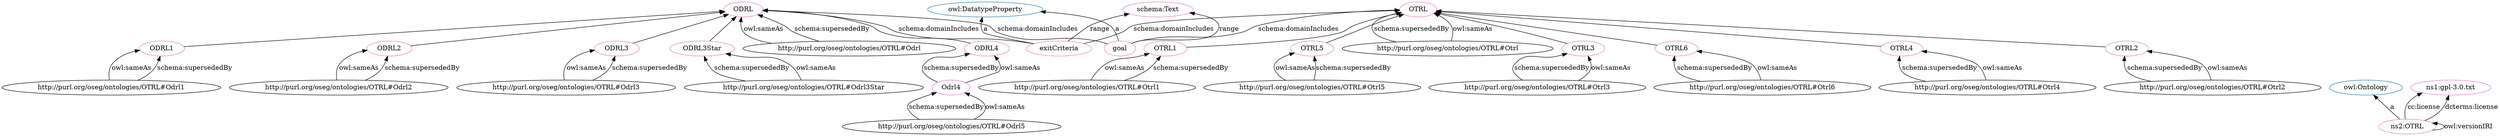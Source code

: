 digraph G {
  rankdir=BT
  node[height=.3]
"http://purl.org/oseg/ontologies/OTRL#ODRL3" [fillcolor="#1f77b4" color="#1f77b4" label="ODRL3"]
"http://purl.org/oseg/ontologies/OTRL#ODRL3Star" [fillcolor="#1f77b4" color="#1f77b4" label="ODRL3Star"]
"http://purl.org/oseg/ontologies/OTRL#ODRL4" [fillcolor="#1f77b4" color="#1f77b4" label="ODRL4"]
"http://purl.org/oseg/ontologies/OTRL#OTRL3" [fillcolor="#1f77b4" color="#1f77b4" label="OTRL3"]
"http://purl.org/oseg/ontologies/OTRL#OTRL6" [fillcolor="#1f77b4" color="#1f77b4" label="OTRL6"]
"http://purl.org/oseg/ontologies/OTRL#OTRL4" [fillcolor="#1f77b4" color="#1f77b4" label="OTRL4"]
"http://purl.org/oseg/ontologies/OTRL#ODRL1" [fillcolor="#1f77b4" color="#1f77b4" label="ODRL1"]
"http://purl.org/oseg/ontologies/OTRL#OTRL2" [fillcolor="#1f77b4" color="#1f77b4" label="OTRL2"]
"http://purl.org/oseg/ontologies/OTRL#ODRL" [fillcolor="#1f77b4" color="#1f77b4" label="ODRL"]
"http://www.w3.org/2002/07/owl#Ontology" [fillcolor="#1f77b4" color="#1f77b4" label="owl:Ontology"]
"http://purl.org/oseg/ontologies/OTRL#OTRL" [fillcolor="#1f77b4" color="#1f77b4" label="OTRL"]
"http://purl.org/oseg/ontologies/OTRL#OTRL1" [fillcolor="#1f77b4" color="#1f77b4" label="OTRL1"]
"http://purl.org/oseg/ontologies/OTRL#OTRL5" [fillcolor="#1f77b4" color="#1f77b4" label="OTRL5"]
"http://purl.org/oseg/ontologies/OTRL#ODRL2" [fillcolor="#1f77b4" color="#1f77b4" label="ODRL2"]
"http://www.w3.org/2002/07/owl#DatatypeProperty" [fillcolor="#1f77b4" color="#1f77b4" label="owl:DatatypeProperty"]
"http://purl.org/oseg/ontologies/OTRL#ODRL3Star" [fillcolor="#e377c2" color="#e377c2" label="ODRL3Star"]
"http://purl.org/oseg/ontologies/OTRL#ODRL" [fillcolor="#e377c2" color="#e377c2" label="ODRL"]
"https://www.gnu.org/licenses/gpl-3.0.txt" [fillcolor="#e377c2" color="#e377c2" label="ns1:gpl-3.0.txt"]
"http://purl.org/oseg/ontologies/OTRL#OTRL1" [fillcolor="#e377c2" color="#e377c2" label="OTRL1"]
"http://purl.org/oseg/ontologies/OTRL#OTRL" [fillcolor="#e377c2" color="#e377c2" label="OTRL"]
"http://purl.org/oseg/ontologies/OTRL#goal" [fillcolor="#e377c2" color="#e377c2" label="goal"]
"http://schema.org/Text" [fillcolor="#e377c2" color="#e377c2" label="schema:Text"]
"http://purl.org/oseg/ontologies/OTRL" [fillcolor="#e377c2" color="#e377c2" label="ns2:OTRL"]
"http://purl.org/oseg/ontologies/OTRL#OTRL5" [fillcolor="#e377c2" color="#e377c2" label="OTRL5"]
"http://purl.org/oseg/ontologies/OTRL#Odrl4" [fillcolor="#e377c2" color="#e377c2" label="Odrl4"]
"http://purl.org/oseg/ontologies/OTRL#ODRL2" [fillcolor="#e377c2" color="#e377c2" label="ODRL2"]
"http://purl.org/oseg/ontologies/OTRL#OTRL3" [fillcolor="#e377c2" color="#e377c2" label="OTRL3"]
"http://purl.org/oseg/ontologies/OTRL#ODRL4" [fillcolor="#e377c2" color="#e377c2" label="ODRL4"]
"http://purl.org/oseg/ontologies/OTRL#OTRL6" [fillcolor="#e377c2" color="#e377c2" label="OTRL6"]
"http://purl.org/oseg/ontologies/OTRL#ODRL1" [fillcolor="#e377c2" color="#e377c2" label="ODRL1"]
"http://purl.org/oseg/ontologies/OTRL#ODRL3" [fillcolor="#e377c2" color="#e377c2" label="ODRL3"]
"http://purl.org/oseg/ontologies/OTRL#OTRL4" [fillcolor="#e377c2" color="#e377c2" label="OTRL4"]
"http://purl.org/oseg/ontologies/OTRL#OTRL2" [fillcolor="#e377c2" color="#e377c2" label="OTRL2"]
"http://purl.org/oseg/ontologies/OTRL#exitCriteria" [fillcolor="#e377c2" color="#e377c2" label="exitCriteria"]
  "http://purl.org/oseg/ontologies/OTRL#Odrl3Star" -> "http://purl.org/oseg/ontologies/OTRL#ODRL3Star" [label="schema:supersededBy"]
  "http://purl.org/oseg/ontologies/OTRL#exitCriteria" -> "http://purl.org/oseg/ontologies/OTRL#ODRL" [label="schema:domainIncludes"]
  "http://purl.org/oseg/ontologies/OTRL" -> "https://www.gnu.org/licenses/gpl-3.0.txt" [label="cc:license"]
  "http://purl.org/oseg/ontologies/OTRL#Odrl3Star" -> "http://purl.org/oseg/ontologies/OTRL#ODRL3Star" [label="owl:sameAs"]
  "http://purl.org/oseg/ontologies/OTRL#Otrl1" -> "http://purl.org/oseg/ontologies/OTRL#OTRL1" [label="owl:sameAs"]
  "http://purl.org/oseg/ontologies/OTRL" -> "https://www.gnu.org/licenses/gpl-3.0.txt" [label="dcterms:license"]
  "http://purl.org/oseg/ontologies/OTRL#Otrl" -> "http://purl.org/oseg/ontologies/OTRL#OTRL" [label="owl:sameAs"]
  "http://purl.org/oseg/ontologies/OTRL#goal" -> "http://www.w3.org/2002/07/owl#DatatypeProperty" [label="a"]
  "http://purl.org/oseg/ontologies/OTRL#goal" -> "http://purl.org/oseg/ontologies/OTRL#ODRL" [label="schema:domainIncludes"]
  "http://purl.org/oseg/ontologies/OTRL#exitCriteria" -> "http://schema.org/Text" [label="range"]
  "http://purl.org/oseg/ontologies/OTRL" -> "http://www.w3.org/2002/07/owl#Ontology" [label="a"]
  "http://purl.org/oseg/ontologies/OTRL#OTRL2" -> "http://purl.org/oseg/ontologies/OTRL#OTRL" [label=""]
  "http://purl.org/oseg/ontologies/OTRL#Otrl5" -> "http://purl.org/oseg/ontologies/OTRL#OTRL5" [label="owl:sameAs"]
  "http://purl.org/oseg/ontologies/OTRL#Odrl5" -> "http://purl.org/oseg/ontologies/OTRL#Odrl4" [label="schema:supersededBy"]
  "http://purl.org/oseg/ontologies/OTRL#ODRL4" -> "http://purl.org/oseg/ontologies/OTRL#ODRL" [label=""]
  "http://purl.org/oseg/ontologies/OTRL#OTRL4" -> "http://purl.org/oseg/ontologies/OTRL#OTRL" [label=""]
  "http://purl.org/oseg/ontologies/OTRL#Odrl2" -> "http://purl.org/oseg/ontologies/OTRL#ODRL2" [label="owl:sameAs"]
  "http://purl.org/oseg/ontologies/OTRL#ODRL2" -> "http://purl.org/oseg/ontologies/OTRL#ODRL" [label=""]
  "http://purl.org/oseg/ontologies/OTRL#Otrl3" -> "http://purl.org/oseg/ontologies/OTRL#OTRL3" [label="schema:supersededBy"]
  "http://purl.org/oseg/ontologies/OTRL" -> "http://purl.org/oseg/ontologies/OTRL" [label="owl:versionIRI"]
  "http://purl.org/oseg/ontologies/OTRL#OTRL3" -> "http://purl.org/oseg/ontologies/OTRL#OTRL" [label=""]
  "http://purl.org/oseg/ontologies/OTRL#OTRL1" -> "http://purl.org/oseg/ontologies/OTRL#OTRL" [label=""]
  "http://purl.org/oseg/ontologies/OTRL#Otrl" -> "http://purl.org/oseg/ontologies/OTRL#OTRL" [label="schema:supersededBy"]
  "http://purl.org/oseg/ontologies/OTRL#Odrl5" -> "http://purl.org/oseg/ontologies/OTRL#Odrl4" [label="owl:sameAs"]
  "http://purl.org/oseg/ontologies/OTRL#Odrl4" -> "http://purl.org/oseg/ontologies/OTRL#ODRL4" [label="schema:supersededBy"]
  "http://purl.org/oseg/ontologies/OTRL#Otrl6" -> "http://purl.org/oseg/ontologies/OTRL#OTRL6" [label="schema:supersededBy"]
  "http://purl.org/oseg/ontologies/OTRL#Odrl" -> "http://purl.org/oseg/ontologies/OTRL#ODRL" [label="owl:sameAs"]
  "http://purl.org/oseg/ontologies/OTRL#exitCriteria" -> "http://purl.org/oseg/ontologies/OTRL#OTRL" [label="schema:domainIncludes"]
  "http://purl.org/oseg/ontologies/OTRL#Otrl6" -> "http://purl.org/oseg/ontologies/OTRL#OTRL6" [label="owl:sameAs"]
  "http://purl.org/oseg/ontologies/OTRL#Odrl2" -> "http://purl.org/oseg/ontologies/OTRL#ODRL2" [label="schema:supersededBy"]
  "http://purl.org/oseg/ontologies/OTRL#Odrl1" -> "http://purl.org/oseg/ontologies/OTRL#ODRL1" [label="owl:sameAs"]
  "http://purl.org/oseg/ontologies/OTRL#Odrl" -> "http://purl.org/oseg/ontologies/OTRL#ODRL" [label="schema:supersededBy"]
  "http://purl.org/oseg/ontologies/OTRL#Odrl3" -> "http://purl.org/oseg/ontologies/OTRL#ODRL3" [label="owl:sameAs"]
  "http://purl.org/oseg/ontologies/OTRL#Otrl4" -> "http://purl.org/oseg/ontologies/OTRL#OTRL4" [label="schema:supersededBy"]
  "http://purl.org/oseg/ontologies/OTRL#goal" -> "http://purl.org/oseg/ontologies/OTRL#OTRL" [label="schema:domainIncludes"]
  "http://purl.org/oseg/ontologies/OTRL#ODRL1" -> "http://purl.org/oseg/ontologies/OTRL#ODRL" [label=""]
  "http://purl.org/oseg/ontologies/OTRL#Otrl3" -> "http://purl.org/oseg/ontologies/OTRL#OTRL3" [label="owl:sameAs"]
  "http://purl.org/oseg/ontologies/OTRL#Otrl2" -> "http://purl.org/oseg/ontologies/OTRL#OTRL2" [label="schema:supersededBy"]
  "http://purl.org/oseg/ontologies/OTRL#Otrl4" -> "http://purl.org/oseg/ontologies/OTRL#OTRL4" [label="owl:sameAs"]
  "http://purl.org/oseg/ontologies/OTRL#Odrl1" -> "http://purl.org/oseg/ontologies/OTRL#ODRL1" [label="schema:supersededBy"]
  "http://purl.org/oseg/ontologies/OTRL#Odrl3" -> "http://purl.org/oseg/ontologies/OTRL#ODRL3" [label="schema:supersededBy"]
  "http://purl.org/oseg/ontologies/OTRL#Odrl4" -> "http://purl.org/oseg/ontologies/OTRL#ODRL4" [label="owl:sameAs"]
  "http://purl.org/oseg/ontologies/OTRL#Otrl2" -> "http://purl.org/oseg/ontologies/OTRL#OTRL2" [label="owl:sameAs"]
  "http://purl.org/oseg/ontologies/OTRL#ODRL3Star" -> "http://purl.org/oseg/ontologies/OTRL#ODRL" [label=""]
  "http://purl.org/oseg/ontologies/OTRL#goal" -> "http://schema.org/Text" [label="range"]
  "http://purl.org/oseg/ontologies/OTRL#exitCriteria" -> "http://www.w3.org/2002/07/owl#DatatypeProperty" [label="a"]
  "http://purl.org/oseg/ontologies/OTRL#OTRL5" -> "http://purl.org/oseg/ontologies/OTRL#OTRL" [label=""]
  "http://purl.org/oseg/ontologies/OTRL#OTRL6" -> "http://purl.org/oseg/ontologies/OTRL#OTRL" [label=""]
  "http://purl.org/oseg/ontologies/OTRL#Otrl5" -> "http://purl.org/oseg/ontologies/OTRL#OTRL5" [label="schema:supersededBy"]
  "http://purl.org/oseg/ontologies/OTRL#ODRL3" -> "http://purl.org/oseg/ontologies/OTRL#ODRL" [label=""]
  "http://purl.org/oseg/ontologies/OTRL#Otrl1" -> "http://purl.org/oseg/ontologies/OTRL#OTRL1" [label="schema:supersededBy"]
}
